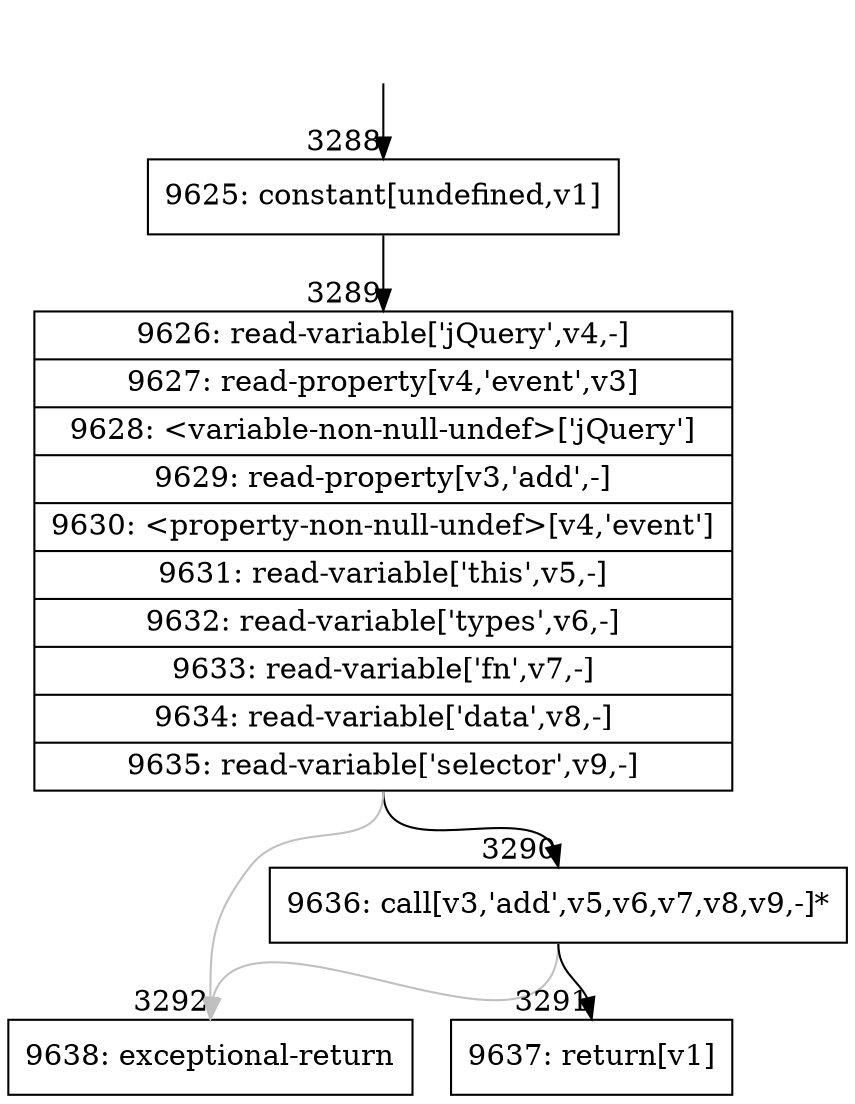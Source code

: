 digraph {
rankdir="TD"
BB_entry211[shape=none,label=""];
BB_entry211 -> BB3288 [tailport=s, headport=n, headlabel="    3288"]
BB3288 [shape=record label="{9625: constant[undefined,v1]}" ] 
BB3288 -> BB3289 [tailport=s, headport=n, headlabel="      3289"]
BB3289 [shape=record label="{9626: read-variable['jQuery',v4,-]|9627: read-property[v4,'event',v3]|9628: \<variable-non-null-undef\>['jQuery']|9629: read-property[v3,'add',-]|9630: \<property-non-null-undef\>[v4,'event']|9631: read-variable['this',v5,-]|9632: read-variable['types',v6,-]|9633: read-variable['fn',v7,-]|9634: read-variable['data',v8,-]|9635: read-variable['selector',v9,-]}" ] 
BB3289 -> BB3290 [tailport=s, headport=n, headlabel="      3290"]
BB3289 -> BB3292 [tailport=s, headport=n, color=gray, headlabel="      3292"]
BB3290 [shape=record label="{9636: call[v3,'add',v5,v6,v7,v8,v9,-]*}" ] 
BB3290 -> BB3291 [tailport=s, headport=n, headlabel="      3291"]
BB3290 -> BB3292 [tailport=s, headport=n, color=gray]
BB3291 [shape=record label="{9637: return[v1]}" ] 
BB3292 [shape=record label="{9638: exceptional-return}" ] 
}
